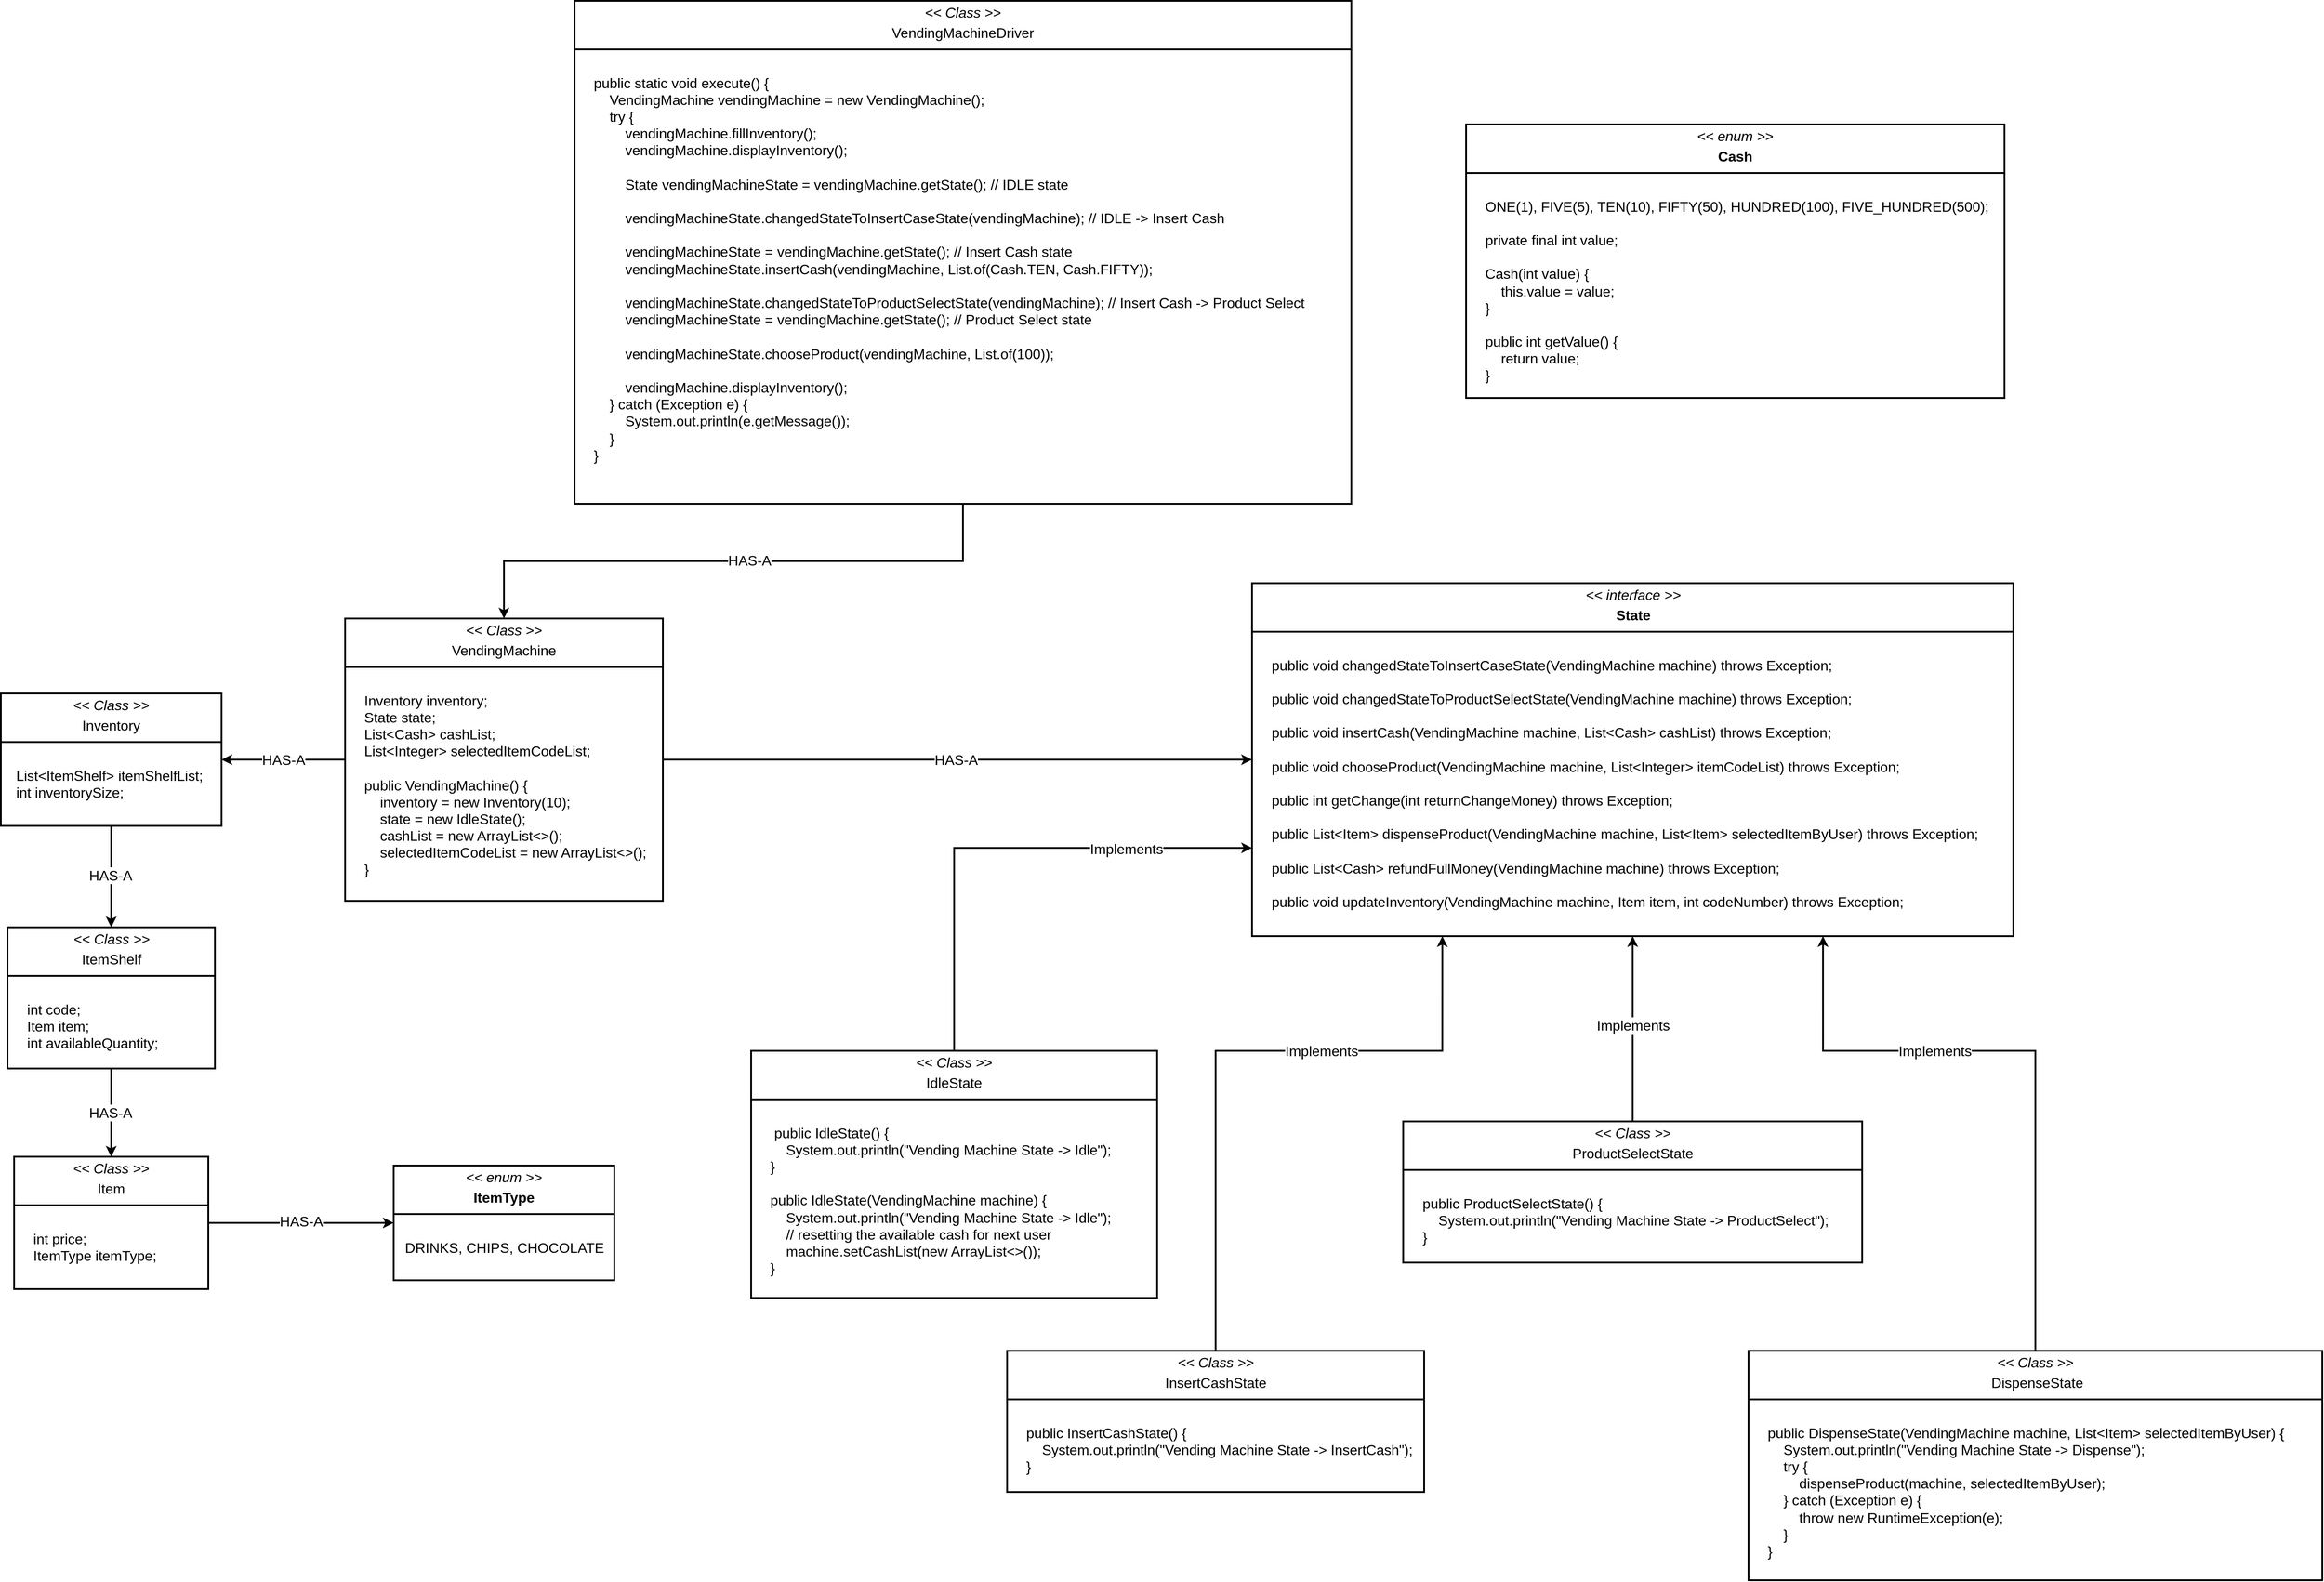 <mxfile version="26.0.14">
  <diagram name="Page-1" id="iIiqrF4qnu1h5OOAD9x_">
    <mxGraphModel dx="3910" dy="4068" grid="1" gridSize="10" guides="1" tooltips="1" connect="1" arrows="1" fold="1" page="1" pageScale="1" pageWidth="850" pageHeight="1100" math="0" shadow="0">
      <root>
        <mxCell id="0" />
        <mxCell id="1" parent="0" />
        <mxCell id="-aOzHDyUH4EFj9WfJO7N-1" value="&lt;p style=&quot;margin: 4px 0px 0px; text-align: center;&quot;&gt;&lt;span style=&quot;background-color: initial;&quot;&gt;&lt;font&gt;&lt;i&gt;&amp;lt;&amp;lt; interface &amp;gt;&amp;gt;&lt;/i&gt;&lt;/font&gt;&lt;/span&gt;&lt;/p&gt;&lt;p style=&quot;margin: 4px 0px 0px; text-align: center;&quot;&gt;&lt;b&gt;State&lt;/b&gt;&lt;/p&gt;&lt;hr style=&quot;border-style: solid;&quot;&gt;&lt;p style=&quot;margin: 0px 0px 0px 4px;&quot;&gt;&lt;font&gt;&lt;br&gt;&lt;/font&gt;&lt;/p&gt;&lt;p style=&quot;margin: 0px 0px 0px 4px;&quot;&gt;&amp;nbsp; &amp;nbsp;&lt;span style=&quot;background-color: transparent;&quot;&gt;&amp;nbsp;public void changedStateToInsertCaseState(VendingMachine machine) throws Exception;&lt;/span&gt;&lt;/p&gt;&lt;p style=&quot;margin: 0px 0px 0px 4px;&quot;&gt;&lt;br&gt;&lt;/p&gt;&lt;p style=&quot;margin: 0px 0px 0px 4px;&quot;&gt;&amp;nbsp; &amp;nbsp; public void changedStateToProductSelectState(VendingMachine machine) throws Exception;&lt;/p&gt;&lt;p style=&quot;margin: 0px 0px 0px 4px;&quot;&gt;&lt;br&gt;&lt;/p&gt;&lt;p style=&quot;margin: 0px 0px 0px 4px;&quot;&gt;&amp;nbsp; &amp;nbsp; public void insertCash(VendingMachine machine, List&amp;lt;Cash&amp;gt; cashList) throws Exception;&lt;/p&gt;&lt;p style=&quot;margin: 0px 0px 0px 4px;&quot;&gt;&lt;br&gt;&lt;/p&gt;&lt;p style=&quot;margin: 0px 0px 0px 4px;&quot;&gt;&amp;nbsp; &amp;nbsp; public void chooseProduct(VendingMachine machine, List&amp;lt;Integer&amp;gt; itemCodeList) throws Exception;&lt;/p&gt;&lt;p style=&quot;margin: 0px 0px 0px 4px;&quot;&gt;&lt;br&gt;&lt;/p&gt;&lt;p style=&quot;margin: 0px 0px 0px 4px;&quot;&gt;&amp;nbsp; &amp;nbsp; public int getChange(int returnChangeMoney) throws Exception;&lt;/p&gt;&lt;p style=&quot;margin: 0px 0px 0px 4px;&quot;&gt;&lt;br&gt;&lt;/p&gt;&lt;p style=&quot;margin: 0px 0px 0px 4px;&quot;&gt;&amp;nbsp; &amp;nbsp; public List&amp;lt;Item&amp;gt; dispenseProduct(VendingMachine machine, List&amp;lt;Item&amp;gt; selectedItemByUser) throws Exception;&lt;/p&gt;&lt;p style=&quot;margin: 0px 0px 0px 4px;&quot;&gt;&lt;br&gt;&lt;/p&gt;&lt;p style=&quot;margin: 0px 0px 0px 4px;&quot;&gt;&amp;nbsp; &amp;nbsp; public List&amp;lt;Cash&amp;gt; refundFullMoney(VendingMachine machine) throws Exception;&lt;/p&gt;&lt;p style=&quot;margin: 0px 0px 0px 4px;&quot;&gt;&lt;br&gt;&lt;/p&gt;&lt;p style=&quot;margin: 0px 0px 0px 4px;&quot;&gt;&lt;span style=&quot;background-color: transparent;&quot;&gt;&amp;nbsp; &amp;nbsp; public void updateInventory(VendingMachine machine, Item item, int codeNumber) throws Exception&lt;/span&gt;;&lt;/p&gt;" style="verticalAlign=top;align=left;overflow=fill;html=1;whiteSpace=wrap;strokeWidth=2;fontSize=16;fillColor=none;spacing=2;" parent="1" vertex="1">
          <mxGeometry x="1007.5" y="-1020" width="862.5" height="400" as="geometry" />
        </mxCell>
        <mxCell id="-aOzHDyUH4EFj9WfJO7N-3" style="edgeStyle=orthogonalEdgeStyle;rounded=0;orthogonalLoop=1;jettySize=auto;html=1;exitX=0.5;exitY=0;exitDx=0;exitDy=0;entryX=0;entryY=0.75;entryDx=0;entryDy=0;fontSize=16;strokeWidth=2;" parent="1" source="-aOzHDyUH4EFj9WfJO7N-2" target="-aOzHDyUH4EFj9WfJO7N-1" edge="1">
          <mxGeometry relative="1" as="geometry">
            <mxPoint x="1000" y="-830" as="targetPoint" />
          </mxGeometry>
        </mxCell>
        <mxCell id="-aOzHDyUH4EFj9WfJO7N-19" value="Implements" style="edgeLabel;html=1;align=center;verticalAlign=middle;resizable=0;points=[];fontSize=16;" parent="-aOzHDyUH4EFj9WfJO7N-3" vertex="1" connectable="0">
          <mxGeometry x="0.498" y="-1" relative="1" as="geometry">
            <mxPoint as="offset" />
          </mxGeometry>
        </mxCell>
        <mxCell id="-aOzHDyUH4EFj9WfJO7N-2" value="&lt;p style=&quot;margin: 4px 0px 0px; text-align: center;&quot;&gt;&lt;span style=&quot;background-color: initial;&quot;&gt;&lt;font&gt;&lt;i&gt;&amp;lt;&amp;lt; Class &amp;gt;&amp;gt;&lt;/i&gt;&lt;/font&gt;&lt;/span&gt;&lt;/p&gt;&lt;p style=&quot;margin: 4px 0px 0px; text-align: center;&quot;&gt;IdleState&lt;/p&gt;&lt;hr style=&quot;border-style: solid;&quot;&gt;&lt;p style=&quot;margin: 0px 0px 0px 4px;&quot;&gt;&lt;font&gt;&lt;br&gt;&lt;/font&gt;&lt;/p&gt;&lt;p style=&quot;margin: 0px 0px 0px 4px;&quot;&gt;&amp;nbsp; &amp;nbsp;&amp;nbsp;&lt;span style=&quot;background-color: transparent;&quot;&gt;&amp;nbsp;public IdleState() {&lt;/span&gt;&lt;/p&gt;&lt;p style=&quot;margin: 0px 0px 0px 4px;&quot;&gt;&amp;nbsp; &amp;nbsp; &amp;nbsp; &amp;nbsp; System.out.println(&quot;Vending Machine State -&amp;gt; Idle&quot;);&lt;/p&gt;&lt;p style=&quot;margin: 0px 0px 0px 4px;&quot;&gt;&amp;nbsp; &amp;nbsp; }&lt;/p&gt;&lt;p style=&quot;margin: 0px 0px 0px 4px;&quot;&gt;&lt;br&gt;&lt;/p&gt;&lt;p style=&quot;margin: 0px 0px 0px 4px;&quot;&gt;&amp;nbsp; &amp;nbsp; public IdleState(VendingMachine machine) {&lt;/p&gt;&lt;p style=&quot;margin: 0px 0px 0px 4px;&quot;&gt;&amp;nbsp; &amp;nbsp; &amp;nbsp; &amp;nbsp; System.out.println(&quot;Vending Machine State -&amp;gt; Idle&quot;);&lt;/p&gt;&lt;p style=&quot;margin: 0px 0px 0px 4px;&quot;&gt;&amp;nbsp; &amp;nbsp; &amp;nbsp; &amp;nbsp; // resetting the available cash for next user&lt;/p&gt;&lt;p style=&quot;margin: 0px 0px 0px 4px;&quot;&gt;&amp;nbsp; &amp;nbsp; &amp;nbsp; &amp;nbsp; machine.setCashList(new ArrayList&amp;lt;&amp;gt;());&lt;/p&gt;&lt;p style=&quot;margin: 0px 0px 0px 4px;&quot;&gt;&amp;nbsp; &amp;nbsp; }&lt;/p&gt;" style="verticalAlign=top;align=left;overflow=fill;html=1;whiteSpace=wrap;strokeWidth=2;fontSize=16;fillColor=none;spacing=2;" parent="1" vertex="1">
          <mxGeometry x="440" y="-490" width="460" height="280" as="geometry" />
        </mxCell>
        <mxCell id="-aOzHDyUH4EFj9WfJO7N-15" style="edgeStyle=orthogonalEdgeStyle;rounded=0;orthogonalLoop=1;jettySize=auto;html=1;entryX=0.25;entryY=1;entryDx=0;entryDy=0;fontSize=16;strokeWidth=2;" parent="1" source="-aOzHDyUH4EFj9WfJO7N-4" target="-aOzHDyUH4EFj9WfJO7N-1" edge="1">
          <mxGeometry relative="1" as="geometry">
            <Array as="points">
              <mxPoint x="966" y="-490" />
              <mxPoint x="1223" y="-490" />
            </Array>
          </mxGeometry>
        </mxCell>
        <mxCell id="-aOzHDyUH4EFj9WfJO7N-20" value="Implements" style="edgeLabel;html=1;align=center;verticalAlign=middle;resizable=0;points=[];fontSize=16;" parent="-aOzHDyUH4EFj9WfJO7N-15" vertex="1" connectable="0">
          <mxGeometry x="0.265" y="4" relative="1" as="geometry">
            <mxPoint y="4" as="offset" />
          </mxGeometry>
        </mxCell>
        <mxCell id="-aOzHDyUH4EFj9WfJO7N-4" value="&lt;p style=&quot;margin: 4px 0px 0px; text-align: center;&quot;&gt;&lt;span style=&quot;background-color: initial;&quot;&gt;&lt;font&gt;&lt;i&gt;&amp;lt;&amp;lt; Class &amp;gt;&amp;gt;&lt;/i&gt;&lt;/font&gt;&lt;/span&gt;&lt;/p&gt;&lt;p style=&quot;margin: 4px 0px 0px; text-align: center;&quot;&gt;InsertCashState&lt;/p&gt;&lt;hr style=&quot;border-style: solid;&quot;&gt;&lt;p style=&quot;margin: 0px 0px 0px 4px;&quot;&gt;&lt;font&gt;&lt;br&gt;&lt;/font&gt;&lt;/p&gt;&lt;p style=&quot;margin: 0px 0px 0px 4px;&quot;&gt;&amp;nbsp; &amp;nbsp;&amp;nbsp;&lt;span style=&quot;background-color: transparent;&quot;&gt;public InsertCashState() {&lt;/span&gt;&lt;/p&gt;&lt;p style=&quot;margin: 0px 0px 0px 4px;&quot;&gt;&amp;nbsp; &amp;nbsp; &amp;nbsp; &amp;nbsp; System.out.println(&quot;Vending Machine State -&amp;gt; InsertCash&quot;);&lt;/p&gt;&lt;p style=&quot;margin: 0px 0px 0px 4px;&quot;&gt;&amp;nbsp; &amp;nbsp; }&lt;/p&gt;" style="verticalAlign=top;align=left;overflow=fill;html=1;whiteSpace=wrap;strokeWidth=2;fontSize=16;fillColor=none;spacing=2;" parent="1" vertex="1">
          <mxGeometry x="730" y="-150" width="472.5" height="160" as="geometry" />
        </mxCell>
        <mxCell id="-aOzHDyUH4EFj9WfJO7N-16" style="edgeStyle=orthogonalEdgeStyle;rounded=0;orthogonalLoop=1;jettySize=auto;html=1;entryX=0.5;entryY=1;entryDx=0;entryDy=0;fontSize=16;strokeWidth=2;" parent="1" source="-aOzHDyUH4EFj9WfJO7N-5" target="-aOzHDyUH4EFj9WfJO7N-1" edge="1">
          <mxGeometry relative="1" as="geometry" />
        </mxCell>
        <mxCell id="-aOzHDyUH4EFj9WfJO7N-21" value="Implements" style="edgeLabel;html=1;align=center;verticalAlign=middle;resizable=0;points=[];fontSize=16;" parent="-aOzHDyUH4EFj9WfJO7N-16" vertex="1" connectable="0">
          <mxGeometry x="0.052" relative="1" as="geometry">
            <mxPoint y="1" as="offset" />
          </mxGeometry>
        </mxCell>
        <mxCell id="-aOzHDyUH4EFj9WfJO7N-5" value="&lt;p style=&quot;margin: 4px 0px 0px; text-align: center;&quot;&gt;&lt;span style=&quot;background-color: initial;&quot;&gt;&lt;font&gt;&lt;i&gt;&amp;lt;&amp;lt; Class &amp;gt;&amp;gt;&lt;/i&gt;&lt;/font&gt;&lt;/span&gt;&lt;/p&gt;&lt;p style=&quot;margin: 4px 0px 0px; text-align: center;&quot;&gt;ProductSelectState&lt;/p&gt;&lt;hr style=&quot;border-style: solid;&quot;&gt;&lt;p style=&quot;margin: 0px 0px 0px 4px;&quot;&gt;&lt;font&gt;&lt;br&gt;&lt;/font&gt;&lt;/p&gt;&lt;p style=&quot;margin: 0px 0px 0px 4px;&quot;&gt;&amp;nbsp; &amp;nbsp;&amp;nbsp;&lt;span style=&quot;background-color: transparent;&quot;&gt;public ProductSelectState() {&lt;/span&gt;&lt;/p&gt;&lt;p style=&quot;margin: 0px 0px 0px 4px;&quot;&gt;&amp;nbsp; &amp;nbsp; &amp;nbsp; &amp;nbsp; System.out.println(&quot;Vending Machine State -&amp;gt; ProductSelect&quot;);&lt;/p&gt;&lt;p style=&quot;margin: 0px 0px 0px 4px;&quot;&gt;&amp;nbsp; &amp;nbsp; }&lt;/p&gt;" style="verticalAlign=top;align=left;overflow=fill;html=1;whiteSpace=wrap;strokeWidth=2;fontSize=16;fillColor=none;spacing=2;" parent="1" vertex="1">
          <mxGeometry x="1178.75" y="-410" width="520" height="160" as="geometry" />
        </mxCell>
        <mxCell id="-aOzHDyUH4EFj9WfJO7N-17" style="edgeStyle=orthogonalEdgeStyle;rounded=0;orthogonalLoop=1;jettySize=auto;html=1;entryX=0.75;entryY=1;entryDx=0;entryDy=0;fontSize=16;strokeWidth=2;" parent="1" source="-aOzHDyUH4EFj9WfJO7N-6" target="-aOzHDyUH4EFj9WfJO7N-1" edge="1">
          <mxGeometry relative="1" as="geometry">
            <Array as="points">
              <mxPoint x="1895" y="-490" />
              <mxPoint x="1654" y="-490" />
            </Array>
          </mxGeometry>
        </mxCell>
        <mxCell id="-aOzHDyUH4EFj9WfJO7N-22" value="Implements" style="edgeLabel;html=1;align=center;verticalAlign=middle;resizable=0;points=[];fontSize=16;" parent="-aOzHDyUH4EFj9WfJO7N-17" vertex="1" connectable="0">
          <mxGeometry x="0.279" relative="1" as="geometry">
            <mxPoint as="offset" />
          </mxGeometry>
        </mxCell>
        <mxCell id="-aOzHDyUH4EFj9WfJO7N-6" value="&lt;p style=&quot;margin: 4px 0px 0px; text-align: center;&quot;&gt;&lt;span style=&quot;background-color: initial;&quot;&gt;&lt;font&gt;&lt;i&gt;&amp;lt;&amp;lt; Class &amp;gt;&amp;gt;&lt;/i&gt;&lt;/font&gt;&lt;/span&gt;&lt;/p&gt;&lt;p style=&quot;margin: 4px 0px 0px; text-align: center;&quot;&gt;&amp;nbsp;DispenseState&lt;/p&gt;&lt;hr style=&quot;border-style: solid;&quot;&gt;&lt;p style=&quot;margin: 0px 0px 0px 4px;&quot;&gt;&lt;font&gt;&lt;br&gt;&lt;/font&gt;&lt;/p&gt;&lt;p style=&quot;margin: 0px 0px 0px 4px;&quot;&gt;&amp;nbsp; &amp;nbsp;&lt;span style=&quot;background-color: transparent;&quot;&gt;&amp;nbsp;public DispenseState(VendingMachine machine, List&amp;lt;Item&amp;gt; selectedItemByUser) {&lt;/span&gt;&lt;/p&gt;&lt;p style=&quot;margin: 0px 0px 0px 4px;&quot;&gt;&amp;nbsp; &amp;nbsp; &amp;nbsp; &amp;nbsp; System.out.println(&quot;Vending Machine State -&amp;gt; Dispense&quot;);&lt;/p&gt;&lt;p style=&quot;margin: 0px 0px 0px 4px;&quot;&gt;&amp;nbsp; &amp;nbsp; &amp;nbsp; &amp;nbsp; try {&lt;/p&gt;&lt;p style=&quot;margin: 0px 0px 0px 4px;&quot;&gt;&amp;nbsp; &amp;nbsp; &amp;nbsp; &amp;nbsp; &amp;nbsp; &amp;nbsp; dispenseProduct(machine, selectedItemByUser);&lt;/p&gt;&lt;p style=&quot;margin: 0px 0px 0px 4px;&quot;&gt;&amp;nbsp; &amp;nbsp; &amp;nbsp; &amp;nbsp; } catch (Exception e) {&lt;/p&gt;&lt;p style=&quot;margin: 0px 0px 0px 4px;&quot;&gt;&amp;nbsp; &amp;nbsp; &amp;nbsp; &amp;nbsp; &amp;nbsp; &amp;nbsp; throw new RuntimeException(e);&lt;/p&gt;&lt;p style=&quot;margin: 0px 0px 0px 4px;&quot;&gt;&amp;nbsp; &amp;nbsp; &amp;nbsp; &amp;nbsp; }&lt;/p&gt;&lt;p style=&quot;margin: 0px 0px 0px 4px;&quot;&gt;&amp;nbsp; &amp;nbsp; }&amp;nbsp;&lt;/p&gt;" style="verticalAlign=top;align=left;overflow=fill;html=1;whiteSpace=wrap;strokeWidth=2;fontSize=16;fillColor=none;spacing=2;" parent="1" vertex="1">
          <mxGeometry x="1570" y="-150" width="650" height="260" as="geometry" />
        </mxCell>
        <mxCell id="-aOzHDyUH4EFj9WfJO7N-7" value="&lt;p style=&quot;margin: 4px 0px 0px; text-align: center;&quot;&gt;&lt;span style=&quot;background-color: initial;&quot;&gt;&lt;font&gt;&lt;i&gt;&amp;lt;&amp;lt; enum &amp;gt;&amp;gt;&lt;/i&gt;&lt;/font&gt;&lt;/span&gt;&lt;/p&gt;&lt;p style=&quot;margin: 4px 0px 0px; text-align: center;&quot;&gt;&lt;b&gt;ItemType&lt;/b&gt;&lt;/p&gt;&lt;hr style=&quot;border-style: solid;&quot;&gt;&lt;p style=&quot;margin: 0px 0px 0px 4px;&quot;&gt;&lt;font&gt;&lt;br&gt;&lt;/font&gt;&lt;/p&gt;&lt;p style=&quot;margin: 0px 0px 0px 4px;&quot;&gt;&lt;span style=&quot;background-color: transparent;&quot;&gt;&amp;nbsp; &lt;/span&gt;&lt;span style=&quot;background-color: transparent;&quot;&gt;DRINKS, CHIPS, CHOCOLATE&lt;/span&gt;&lt;/p&gt;&lt;p style=&quot;margin: 0px 0px 0px 4px;&quot;&gt;&lt;span style=&quot;background-color: transparent;&quot;&gt;&lt;br&gt;&lt;/span&gt;&lt;/p&gt;&lt;p style=&quot;margin: 0px 0px 0px 4px;&quot;&gt;&lt;/p&gt;" style="verticalAlign=top;align=left;overflow=fill;html=1;whiteSpace=wrap;strokeWidth=2;fontSize=16;fillColor=none;spacing=2;" parent="1" vertex="1">
          <mxGeometry x="35" y="-360" width="250" height="130" as="geometry" />
        </mxCell>
        <mxCell id="-aOzHDyUH4EFj9WfJO7N-34" style="edgeStyle=orthogonalEdgeStyle;rounded=0;orthogonalLoop=1;jettySize=auto;html=1;fontSize=16;strokeWidth=2;" parent="1" source="-aOzHDyUH4EFj9WfJO7N-8" target="-aOzHDyUH4EFj9WfJO7N-7" edge="1">
          <mxGeometry relative="1" as="geometry" />
        </mxCell>
        <mxCell id="-aOzHDyUH4EFj9WfJO7N-35" value="HAS-A" style="edgeLabel;html=1;align=center;verticalAlign=middle;resizable=0;points=[];fontSize=16;" parent="-aOzHDyUH4EFj9WfJO7N-34" vertex="1" connectable="0">
          <mxGeometry x="-0.014" y="2" relative="1" as="geometry">
            <mxPoint x="1" as="offset" />
          </mxGeometry>
        </mxCell>
        <mxCell id="-aOzHDyUH4EFj9WfJO7N-8" value="&lt;p style=&quot;margin: 4px 0px 0px; text-align: center;&quot;&gt;&lt;span style=&quot;background-color: initial;&quot;&gt;&lt;font&gt;&lt;i&gt;&amp;lt;&amp;lt; Class &amp;gt;&amp;gt;&lt;/i&gt;&lt;/font&gt;&lt;/span&gt;&lt;/p&gt;&lt;p style=&quot;margin: 4px 0px 0px; text-align: center;&quot;&gt;Item&lt;/p&gt;&lt;hr style=&quot;border-style: solid;&quot;&gt;&lt;p style=&quot;margin: 0px 0px 0px 4px;&quot;&gt;&lt;font&gt;&lt;br&gt;&lt;/font&gt;&lt;/p&gt;&lt;p style=&quot;margin: 0px 0px 0px 4px;&quot;&gt;&amp;nbsp; &amp;nbsp;&amp;nbsp;&lt;span style=&quot;background-color: transparent;&quot;&gt;int price;&lt;/span&gt;&lt;/p&gt;&lt;p style=&quot;margin: 0px 0px 0px 4px;&quot;&gt;&amp;nbsp; &amp;nbsp; ItemType itemType;&lt;/p&gt;" style="verticalAlign=top;align=left;overflow=fill;html=1;whiteSpace=wrap;strokeWidth=2;fontSize=16;fillColor=none;spacing=2;" parent="1" vertex="1">
          <mxGeometry x="-395" y="-370" width="220" height="150" as="geometry" />
        </mxCell>
        <mxCell id="-aOzHDyUH4EFj9WfJO7N-32" style="edgeStyle=orthogonalEdgeStyle;rounded=0;orthogonalLoop=1;jettySize=auto;html=1;entryX=0.5;entryY=0;entryDx=0;entryDy=0;fontSize=16;strokeWidth=2;" parent="1" source="-aOzHDyUH4EFj9WfJO7N-9" target="-aOzHDyUH4EFj9WfJO7N-8" edge="1">
          <mxGeometry relative="1" as="geometry" />
        </mxCell>
        <mxCell id="-aOzHDyUH4EFj9WfJO7N-33" value="HAS-A" style="edgeLabel;html=1;align=center;verticalAlign=middle;resizable=0;points=[];fontSize=16;" parent="-aOzHDyUH4EFj9WfJO7N-32" vertex="1" connectable="0">
          <mxGeometry x="0.004" y="-1" relative="1" as="geometry">
            <mxPoint as="offset" />
          </mxGeometry>
        </mxCell>
        <mxCell id="-aOzHDyUH4EFj9WfJO7N-9" value="&lt;p style=&quot;margin: 4px 0px 0px; text-align: center;&quot;&gt;&lt;span style=&quot;background-color: initial;&quot;&gt;&lt;font&gt;&lt;i&gt;&amp;lt;&amp;lt; Class &amp;gt;&amp;gt;&lt;/i&gt;&lt;/font&gt;&lt;/span&gt;&lt;/p&gt;&lt;p style=&quot;margin: 4px 0px 0px; text-align: center;&quot;&gt;ItemShelf&lt;/p&gt;&lt;hr style=&quot;border-style: solid;&quot;&gt;&lt;p style=&quot;margin: 0px 0px 0px 4px;&quot;&gt;&lt;font&gt;&lt;br&gt;&lt;/font&gt;&lt;/p&gt;&lt;p style=&quot;margin: 0px 0px 0px 4px;&quot;&gt;&lt;span style=&quot;background-color: transparent; color: light-dark(rgb(0, 0, 0), rgb(255, 255, 255));&quot;&gt;&amp;nbsp; &amp;nbsp; int code;&lt;/span&gt;&lt;/p&gt;&lt;p style=&quot;margin: 0px 0px 0px 4px;&quot;&gt;&amp;nbsp; &amp;nbsp; Item item;&lt;/p&gt;&lt;p style=&quot;margin: 0px 0px 0px 4px;&quot;&gt;&amp;nbsp; &amp;nbsp; int availableQuantity;&lt;/p&gt;" style="verticalAlign=top;align=left;overflow=fill;html=1;whiteSpace=wrap;strokeWidth=2;fontSize=16;fillColor=none;spacing=2;" parent="1" vertex="1">
          <mxGeometry x="-402.5" y="-630" width="235" height="160" as="geometry" />
        </mxCell>
        <mxCell id="-aOzHDyUH4EFj9WfJO7N-10" value="&lt;p style=&quot;margin: 4px 0px 0px; text-align: center;&quot;&gt;&lt;span style=&quot;background-color: initial;&quot;&gt;&lt;font&gt;&lt;i&gt;&amp;lt;&amp;lt; enum &amp;gt;&amp;gt;&lt;/i&gt;&lt;/font&gt;&lt;/span&gt;&lt;/p&gt;&lt;p style=&quot;margin: 4px 0px 0px; text-align: center;&quot;&gt;&lt;b&gt;Cash&lt;/b&gt;&lt;/p&gt;&lt;hr style=&quot;border-style: solid;&quot;&gt;&lt;p style=&quot;margin: 0px 0px 0px 4px;&quot;&gt;&lt;font&gt;&lt;br&gt;&lt;/font&gt;&lt;/p&gt;&lt;p style=&quot;margin: 0px 0px 0px 4px;&quot;&gt;&lt;span style=&quot;background-color: transparent;&quot;&gt;&amp;nbsp;&amp;nbsp;&lt;/span&gt;&lt;span style=&quot;background-color: transparent;&quot;&gt;&amp;nbsp; ONE(1), FIVE(5), TEN(10), FIFTY(50), HUNDRED(100), FIVE_HUNDRED(500);&lt;/span&gt;&lt;/p&gt;&lt;p style=&quot;margin: 0px 0px 0px 4px;&quot;&gt;&lt;br&gt;&lt;/p&gt;&lt;p style=&quot;margin: 0px 0px 0px 4px;&quot;&gt;&amp;nbsp; &amp;nbsp; private final int value;&lt;/p&gt;&lt;p style=&quot;margin: 0px 0px 0px 4px;&quot;&gt;&lt;br&gt;&lt;/p&gt;&lt;p style=&quot;margin: 0px 0px 0px 4px;&quot;&gt;&amp;nbsp; &amp;nbsp; Cash(int value) {&lt;/p&gt;&lt;p style=&quot;margin: 0px 0px 0px 4px;&quot;&gt;&amp;nbsp; &amp;nbsp; &amp;nbsp; &amp;nbsp; this.value = value;&lt;/p&gt;&lt;p style=&quot;margin: 0px 0px 0px 4px;&quot;&gt;&amp;nbsp; &amp;nbsp; }&lt;/p&gt;&lt;p style=&quot;margin: 0px 0px 0px 4px;&quot;&gt;&lt;br&gt;&lt;/p&gt;&lt;p style=&quot;margin: 0px 0px 0px 4px;&quot;&gt;&amp;nbsp; &amp;nbsp; public int getValue() {&lt;/p&gt;&lt;p style=&quot;margin: 0px 0px 0px 4px;&quot;&gt;&amp;nbsp; &amp;nbsp; &amp;nbsp; &amp;nbsp; return value;&lt;/p&gt;&lt;p style=&quot;margin: 0px 0px 0px 4px;&quot;&gt;&amp;nbsp; &amp;nbsp; }&lt;/p&gt;&lt;p style=&quot;margin: 0px 0px 0px 4px;&quot;&gt;&lt;/p&gt;" style="verticalAlign=top;align=left;overflow=fill;html=1;whiteSpace=wrap;strokeWidth=2;fontSize=16;fillColor=none;spacing=2;" parent="1" vertex="1">
          <mxGeometry x="1250" y="-1540" width="610" height="310" as="geometry" />
        </mxCell>
        <mxCell id="-aOzHDyUH4EFj9WfJO7N-23" style="edgeStyle=orthogonalEdgeStyle;rounded=0;orthogonalLoop=1;jettySize=auto;html=1;entryX=0;entryY=0.5;entryDx=0;entryDy=0;fontSize=16;strokeWidth=2;" parent="1" source="-aOzHDyUH4EFj9WfJO7N-13" target="-aOzHDyUH4EFj9WfJO7N-1" edge="1">
          <mxGeometry relative="1" as="geometry" />
        </mxCell>
        <mxCell id="-aOzHDyUH4EFj9WfJO7N-24" value="HAS-A" style="edgeLabel;html=1;align=center;verticalAlign=middle;resizable=0;points=[];fontSize=16;" parent="-aOzHDyUH4EFj9WfJO7N-23" vertex="1" connectable="0">
          <mxGeometry x="-0.006" y="-3" relative="1" as="geometry">
            <mxPoint y="-3" as="offset" />
          </mxGeometry>
        </mxCell>
        <mxCell id="-aOzHDyUH4EFj9WfJO7N-28" style="edgeStyle=orthogonalEdgeStyle;rounded=0;orthogonalLoop=1;jettySize=auto;html=1;entryX=1;entryY=0.5;entryDx=0;entryDy=0;fontSize=16;strokeWidth=2;" parent="1" source="-aOzHDyUH4EFj9WfJO7N-13" target="-aOzHDyUH4EFj9WfJO7N-27" edge="1">
          <mxGeometry relative="1" as="geometry" />
        </mxCell>
        <mxCell id="-aOzHDyUH4EFj9WfJO7N-29" value="HAS-A" style="edgeLabel;html=1;align=center;verticalAlign=middle;resizable=0;points=[];fontSize=16;" parent="-aOzHDyUH4EFj9WfJO7N-28" vertex="1" connectable="0">
          <mxGeometry x="0.003" relative="1" as="geometry">
            <mxPoint as="offset" />
          </mxGeometry>
        </mxCell>
        <mxCell id="-aOzHDyUH4EFj9WfJO7N-13" value="&lt;p style=&quot;margin: 4px 0px 0px; text-align: center;&quot;&gt;&lt;span style=&quot;background-color: initial;&quot;&gt;&lt;font&gt;&lt;i&gt;&amp;lt;&amp;lt; Class &amp;gt;&amp;gt;&lt;/i&gt;&lt;/font&gt;&lt;/span&gt;&lt;/p&gt;&lt;p style=&quot;margin: 4px 0px 0px; text-align: center;&quot;&gt;VendingMachine&lt;/p&gt;&lt;hr style=&quot;border-style: solid;&quot;&gt;&lt;p style=&quot;margin: 0px 0px 0px 4px;&quot;&gt;&lt;font&gt;&lt;br&gt;&lt;/font&gt;&lt;/p&gt;&lt;p style=&quot;margin: 0px 0px 0px 4px;&quot;&gt;&lt;span style=&quot;background-color: transparent; color: light-dark(rgb(0, 0, 0), rgb(255, 255, 255));&quot;&gt;&amp;nbsp; &amp;nbsp;&lt;/span&gt;&lt;span style=&quot;background-color: transparent;&quot;&gt;&amp;nbsp;Inventory inventory;&lt;/span&gt;&lt;/p&gt;&lt;p style=&quot;margin: 0px 0px 0px 4px;&quot;&gt;&amp;nbsp; &amp;nbsp; State state;&lt;/p&gt;&lt;p style=&quot;margin: 0px 0px 0px 4px;&quot;&gt;&amp;nbsp; &amp;nbsp; List&amp;lt;Cash&amp;gt; cashList;&lt;/p&gt;&lt;p style=&quot;margin: 0px 0px 0px 4px;&quot;&gt;&amp;nbsp; &amp;nbsp; List&amp;lt;Integer&amp;gt; selectedItemCodeList;&lt;/p&gt;&lt;p style=&quot;margin: 0px 0px 0px 4px;&quot;&gt;&lt;br&gt;&lt;/p&gt;&lt;p style=&quot;margin: 0px 0px 0px 4px;&quot;&gt;&amp;nbsp; &amp;nbsp; public VendingMachine() {&lt;/p&gt;&lt;p style=&quot;margin: 0px 0px 0px 4px;&quot;&gt;&amp;nbsp; &amp;nbsp; &amp;nbsp; &amp;nbsp; inventory = new Inventory(10);&lt;/p&gt;&lt;p style=&quot;margin: 0px 0px 0px 4px;&quot;&gt;&amp;nbsp; &amp;nbsp; &amp;nbsp; &amp;nbsp; state = new IdleState();&lt;/p&gt;&lt;p style=&quot;margin: 0px 0px 0px 4px;&quot;&gt;&amp;nbsp; &amp;nbsp; &amp;nbsp; &amp;nbsp; cashList = new ArrayList&amp;lt;&amp;gt;();&lt;/p&gt;&lt;p style=&quot;margin: 0px 0px 0px 4px;&quot;&gt;&amp;nbsp; &amp;nbsp; &amp;nbsp; &amp;nbsp; selectedItemCodeList = new ArrayList&amp;lt;&amp;gt;();&lt;/p&gt;&lt;p style=&quot;margin: 0px 0px 0px 4px;&quot;&gt;&amp;nbsp; &amp;nbsp; }&lt;/p&gt;" style="verticalAlign=top;align=left;overflow=fill;html=1;whiteSpace=wrap;strokeWidth=2;fontSize=16;fillColor=none;spacing=2;" parent="1" vertex="1">
          <mxGeometry x="-20" y="-980" width="360" height="320" as="geometry" />
        </mxCell>
        <mxCell id="-aOzHDyUH4EFj9WfJO7N-36" style="edgeStyle=orthogonalEdgeStyle;rounded=0;orthogonalLoop=1;jettySize=auto;html=1;fontSize=16;strokeWidth=2;" parent="1" source="-aOzHDyUH4EFj9WfJO7N-14" target="-aOzHDyUH4EFj9WfJO7N-13" edge="1">
          <mxGeometry relative="1" as="geometry" />
        </mxCell>
        <mxCell id="-aOzHDyUH4EFj9WfJO7N-37" value="HAS-A" style="edgeLabel;html=1;align=center;verticalAlign=middle;resizable=0;points=[];fontSize=16;" parent="-aOzHDyUH4EFj9WfJO7N-36" vertex="1" connectable="0">
          <mxGeometry x="-0.055" y="-1" relative="1" as="geometry">
            <mxPoint as="offset" />
          </mxGeometry>
        </mxCell>
        <mxCell id="-aOzHDyUH4EFj9WfJO7N-14" value="&lt;p style=&quot;margin: 4px 0px 0px; text-align: center;&quot;&gt;&lt;span style=&quot;background-color: initial;&quot;&gt;&lt;font&gt;&lt;i&gt;&amp;lt;&amp;lt; Class &amp;gt;&amp;gt;&lt;/i&gt;&lt;/font&gt;&lt;/span&gt;&lt;/p&gt;&lt;p style=&quot;margin: 4px 0px 0px; text-align: center;&quot;&gt;VendingMachineDriver&lt;/p&gt;&lt;hr style=&quot;border-style: solid;&quot;&gt;&lt;p style=&quot;margin: 0px 0px 0px 4px;&quot;&gt;&lt;font&gt;&lt;br&gt;&lt;/font&gt;&lt;/p&gt;&lt;p style=&quot;margin: 0px 0px 0px 4px;&quot;&gt;&lt;span style=&quot;background-color: transparent; color: light-dark(rgb(0, 0, 0), rgb(255, 255, 255));&quot;&gt;&amp;nbsp; &amp;nbsp;&lt;/span&gt;&lt;span style=&quot;background-color: transparent;&quot;&gt;&amp;nbsp;&lt;/span&gt;&lt;span style=&quot;background-color: transparent;&quot;&gt;public static void execute() {&lt;/span&gt;&lt;/p&gt;&lt;p style=&quot;margin: 0px 0px 0px 4px;&quot;&gt;&amp;nbsp; &amp;nbsp; &amp;nbsp; &amp;nbsp; VendingMachine vendingMachine = new VendingMachine();&lt;/p&gt;&lt;p style=&quot;margin: 0px 0px 0px 4px;&quot;&gt;&amp;nbsp; &amp;nbsp; &amp;nbsp; &amp;nbsp; try {&lt;/p&gt;&lt;p style=&quot;margin: 0px 0px 0px 4px;&quot;&gt;&amp;nbsp; &amp;nbsp; &amp;nbsp; &amp;nbsp; &amp;nbsp; &amp;nbsp; vendingMachine.fillInventory();&lt;/p&gt;&lt;p style=&quot;margin: 0px 0px 0px 4px;&quot;&gt;&amp;nbsp; &amp;nbsp; &amp;nbsp; &amp;nbsp; &amp;nbsp; &amp;nbsp; vendingMachine.displayInventory();&lt;/p&gt;&lt;p style=&quot;margin: 0px 0px 0px 4px;&quot;&gt;&lt;br&gt;&lt;/p&gt;&lt;p style=&quot;margin: 0px 0px 0px 4px;&quot;&gt;&amp;nbsp; &amp;nbsp; &amp;nbsp; &amp;nbsp; &amp;nbsp; &amp;nbsp; State vendingMachineState = vendingMachine.getState(); // IDLE state&lt;/p&gt;&lt;p style=&quot;margin: 0px 0px 0px 4px;&quot;&gt;&lt;br&gt;&lt;/p&gt;&lt;p style=&quot;margin: 0px 0px 0px 4px;&quot;&gt;&amp;nbsp; &amp;nbsp; &amp;nbsp; &amp;nbsp; &amp;nbsp; &amp;nbsp; vendingMachineState.changedStateToInsertCaseState(vendingMachine); // IDLE -&amp;gt; Insert Cash&lt;/p&gt;&lt;p style=&quot;margin: 0px 0px 0px 4px;&quot;&gt;&lt;br&gt;&lt;/p&gt;&lt;p style=&quot;margin: 0px 0px 0px 4px;&quot;&gt;&amp;nbsp; &amp;nbsp; &amp;nbsp; &amp;nbsp; &amp;nbsp; &amp;nbsp; vendingMachineState = vendingMachine.getState(); // Insert Cash state&lt;/p&gt;&lt;p style=&quot;margin: 0px 0px 0px 4px;&quot;&gt;&amp;nbsp; &amp;nbsp; &amp;nbsp; &amp;nbsp; &amp;nbsp; &amp;nbsp; vendingMachineState.insertCash(vendingMachine, List.of(Cash.TEN, Cash.FIFTY));&lt;/p&gt;&lt;p style=&quot;margin: 0px 0px 0px 4px;&quot;&gt;&lt;br&gt;&lt;/p&gt;&lt;p style=&quot;margin: 0px 0px 0px 4px;&quot;&gt;&amp;nbsp; &amp;nbsp; &amp;nbsp; &amp;nbsp; &amp;nbsp; &amp;nbsp; vendingMachineState.changedStateToProductSelectState(vendingMachine); // Insert Cash -&amp;gt; Product Select&lt;/p&gt;&lt;p style=&quot;margin: 0px 0px 0px 4px;&quot;&gt;&amp;nbsp; &amp;nbsp; &amp;nbsp; &amp;nbsp; &amp;nbsp; &amp;nbsp; vendingMachineState = vendingMachine.getState(); // Product Select state&lt;/p&gt;&lt;p style=&quot;margin: 0px 0px 0px 4px;&quot;&gt;&lt;br&gt;&lt;/p&gt;&lt;p style=&quot;margin: 0px 0px 0px 4px;&quot;&gt;&amp;nbsp; &amp;nbsp; &amp;nbsp; &amp;nbsp; &amp;nbsp; &amp;nbsp; vendingMachineState.chooseProduct(vendingMachine, List.of(100));&lt;/p&gt;&lt;p style=&quot;margin: 0px 0px 0px 4px;&quot;&gt;&lt;br&gt;&lt;/p&gt;&lt;p style=&quot;margin: 0px 0px 0px 4px;&quot;&gt;&amp;nbsp; &amp;nbsp; &amp;nbsp; &amp;nbsp; &amp;nbsp; &amp;nbsp; vendingMachine.displayInventory();&lt;/p&gt;&lt;p style=&quot;margin: 0px 0px 0px 4px;&quot;&gt;&amp;nbsp; &amp;nbsp; &amp;nbsp; &amp;nbsp; } catch (Exception e) {&lt;/p&gt;&lt;p style=&quot;margin: 0px 0px 0px 4px;&quot;&gt;&amp;nbsp; &amp;nbsp; &amp;nbsp; &amp;nbsp; &amp;nbsp; &amp;nbsp; System.out.println(e.getMessage());&lt;/p&gt;&lt;p style=&quot;margin: 0px 0px 0px 4px;&quot;&gt;&amp;nbsp; &amp;nbsp; &amp;nbsp; &amp;nbsp; }&lt;/p&gt;&lt;p style=&quot;margin: 0px 0px 0px 4px;&quot;&gt;&amp;nbsp; &amp;nbsp; }&lt;/p&gt;" style="verticalAlign=top;align=left;overflow=fill;html=1;whiteSpace=wrap;strokeWidth=2;fontSize=16;fillColor=none;spacing=2;" parent="1" vertex="1">
          <mxGeometry x="240" y="-1680" width="880" height="570" as="geometry" />
        </mxCell>
        <mxCell id="-aOzHDyUH4EFj9WfJO7N-30" style="edgeStyle=orthogonalEdgeStyle;rounded=0;orthogonalLoop=1;jettySize=auto;html=1;entryX=0.5;entryY=0;entryDx=0;entryDy=0;fontSize=16;strokeWidth=2;" parent="1" source="-aOzHDyUH4EFj9WfJO7N-27" target="-aOzHDyUH4EFj9WfJO7N-9" edge="1">
          <mxGeometry relative="1" as="geometry" />
        </mxCell>
        <mxCell id="-aOzHDyUH4EFj9WfJO7N-31" value="HAS-A" style="edgeLabel;html=1;align=center;verticalAlign=middle;resizable=0;points=[];fontSize=16;" parent="-aOzHDyUH4EFj9WfJO7N-30" vertex="1" connectable="0">
          <mxGeometry x="-0.024" y="-1" relative="1" as="geometry">
            <mxPoint as="offset" />
          </mxGeometry>
        </mxCell>
        <mxCell id="-aOzHDyUH4EFj9WfJO7N-27" value="&lt;p style=&quot;margin: 4px 0px 0px; text-align: center;&quot;&gt;&lt;span style=&quot;background-color: initial;&quot;&gt;&lt;font&gt;&lt;i&gt;&amp;lt;&amp;lt; Class &amp;gt;&amp;gt;&lt;/i&gt;&lt;/font&gt;&lt;/span&gt;&lt;/p&gt;&lt;p style=&quot;margin: 4px 0px 0px; text-align: center;&quot;&gt;Inventory&lt;/p&gt;&lt;hr style=&quot;border-style: solid;&quot;&gt;&lt;p style=&quot;margin: 0px 0px 0px 4px;&quot;&gt;&lt;font&gt;&lt;br&gt;&lt;/font&gt;&lt;/p&gt;&lt;p style=&quot;margin: 0px 0px 0px 4px;&quot;&gt;&amp;nbsp; &amp;nbsp;List&amp;lt;ItemShelf&amp;gt; itemShelfList;&lt;/p&gt;&lt;p style=&quot;margin: 0px 0px 0px 4px;&quot;&gt;&amp;nbsp; &amp;nbsp;int inventorySize;&lt;/p&gt;" style="verticalAlign=top;align=left;overflow=fill;html=1;whiteSpace=wrap;strokeWidth=2;fontSize=16;fillColor=none;spacing=2;" parent="1" vertex="1">
          <mxGeometry x="-410" y="-895" width="250" height="150" as="geometry" />
        </mxCell>
      </root>
    </mxGraphModel>
  </diagram>
</mxfile>
